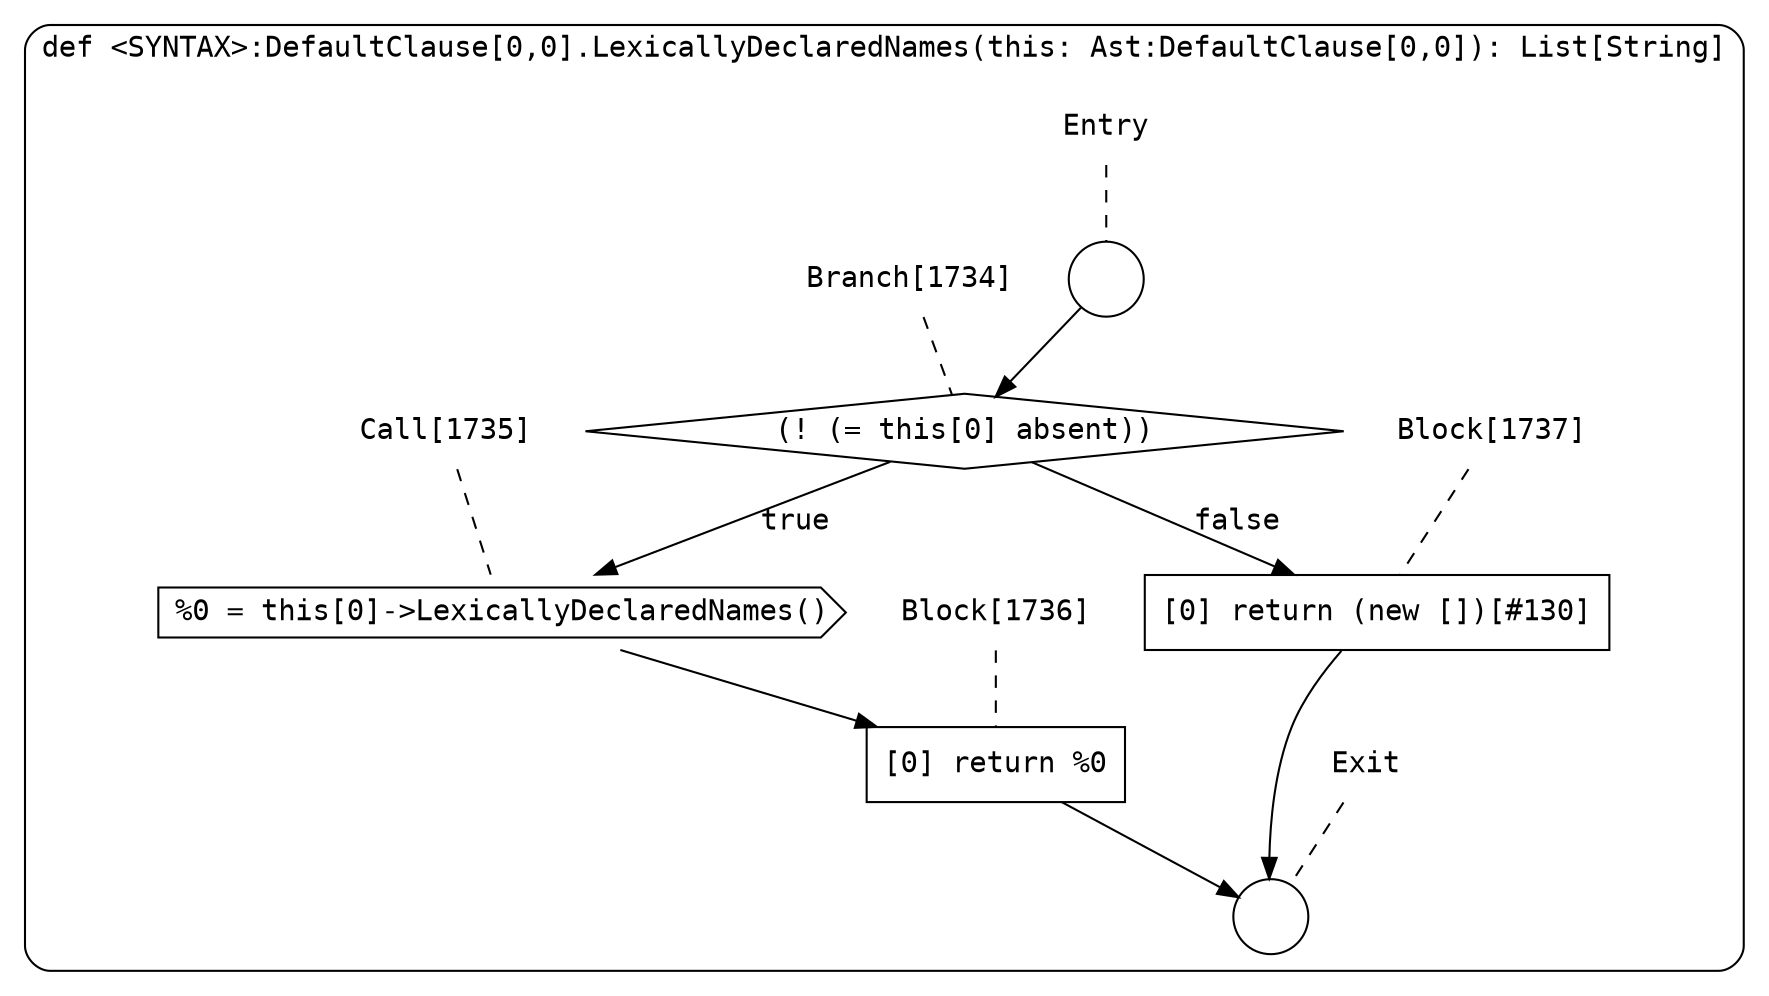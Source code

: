 digraph {
  graph [fontname = "Consolas"]
  node [fontname = "Consolas"]
  edge [fontname = "Consolas"]
  subgraph cluster268 {
    label = "def <SYNTAX>:DefaultClause[0,0].LexicallyDeclaredNames(this: Ast:DefaultClause[0,0]): List[String]"
    style = rounded
    cluster268_entry_name [shape=none, label=<<font color="black">Entry</font>>]
    cluster268_entry_name -> cluster268_entry [arrowhead=none, color="black", style=dashed]
    cluster268_entry [shape=circle label=" " color="black" fillcolor="white" style=filled]
    cluster268_entry -> node1734 [color="black"]
    cluster268_exit_name [shape=none, label=<<font color="black">Exit</font>>]
    cluster268_exit_name -> cluster268_exit [arrowhead=none, color="black", style=dashed]
    cluster268_exit [shape=circle label=" " color="black" fillcolor="white" style=filled]
    node1734_name [shape=none, label=<<font color="black">Branch[1734]</font>>]
    node1734_name -> node1734 [arrowhead=none, color="black", style=dashed]
    node1734 [shape=diamond, label=<<font color="black">(! (= this[0] absent))</font>> color="black" fillcolor="white", style=filled]
    node1734 -> node1735 [label=<<font color="black">true</font>> color="black"]
    node1734 -> node1737 [label=<<font color="black">false</font>> color="black"]
    node1735_name [shape=none, label=<<font color="black">Call[1735]</font>>]
    node1735_name -> node1735 [arrowhead=none, color="black", style=dashed]
    node1735 [shape=cds, label=<<font color="black">%0 = this[0]-&gt;LexicallyDeclaredNames()</font>> color="black" fillcolor="white", style=filled]
    node1735 -> node1736 [color="black"]
    node1737_name [shape=none, label=<<font color="black">Block[1737]</font>>]
    node1737_name -> node1737 [arrowhead=none, color="black", style=dashed]
    node1737 [shape=box, label=<<font color="black">[0] return (new [])[#130]<BR ALIGN="LEFT"/></font>> color="black" fillcolor="white", style=filled]
    node1737 -> cluster268_exit [color="black"]
    node1736_name [shape=none, label=<<font color="black">Block[1736]</font>>]
    node1736_name -> node1736 [arrowhead=none, color="black", style=dashed]
    node1736 [shape=box, label=<<font color="black">[0] return %0<BR ALIGN="LEFT"/></font>> color="black" fillcolor="white", style=filled]
    node1736 -> cluster268_exit [color="black"]
  }
}